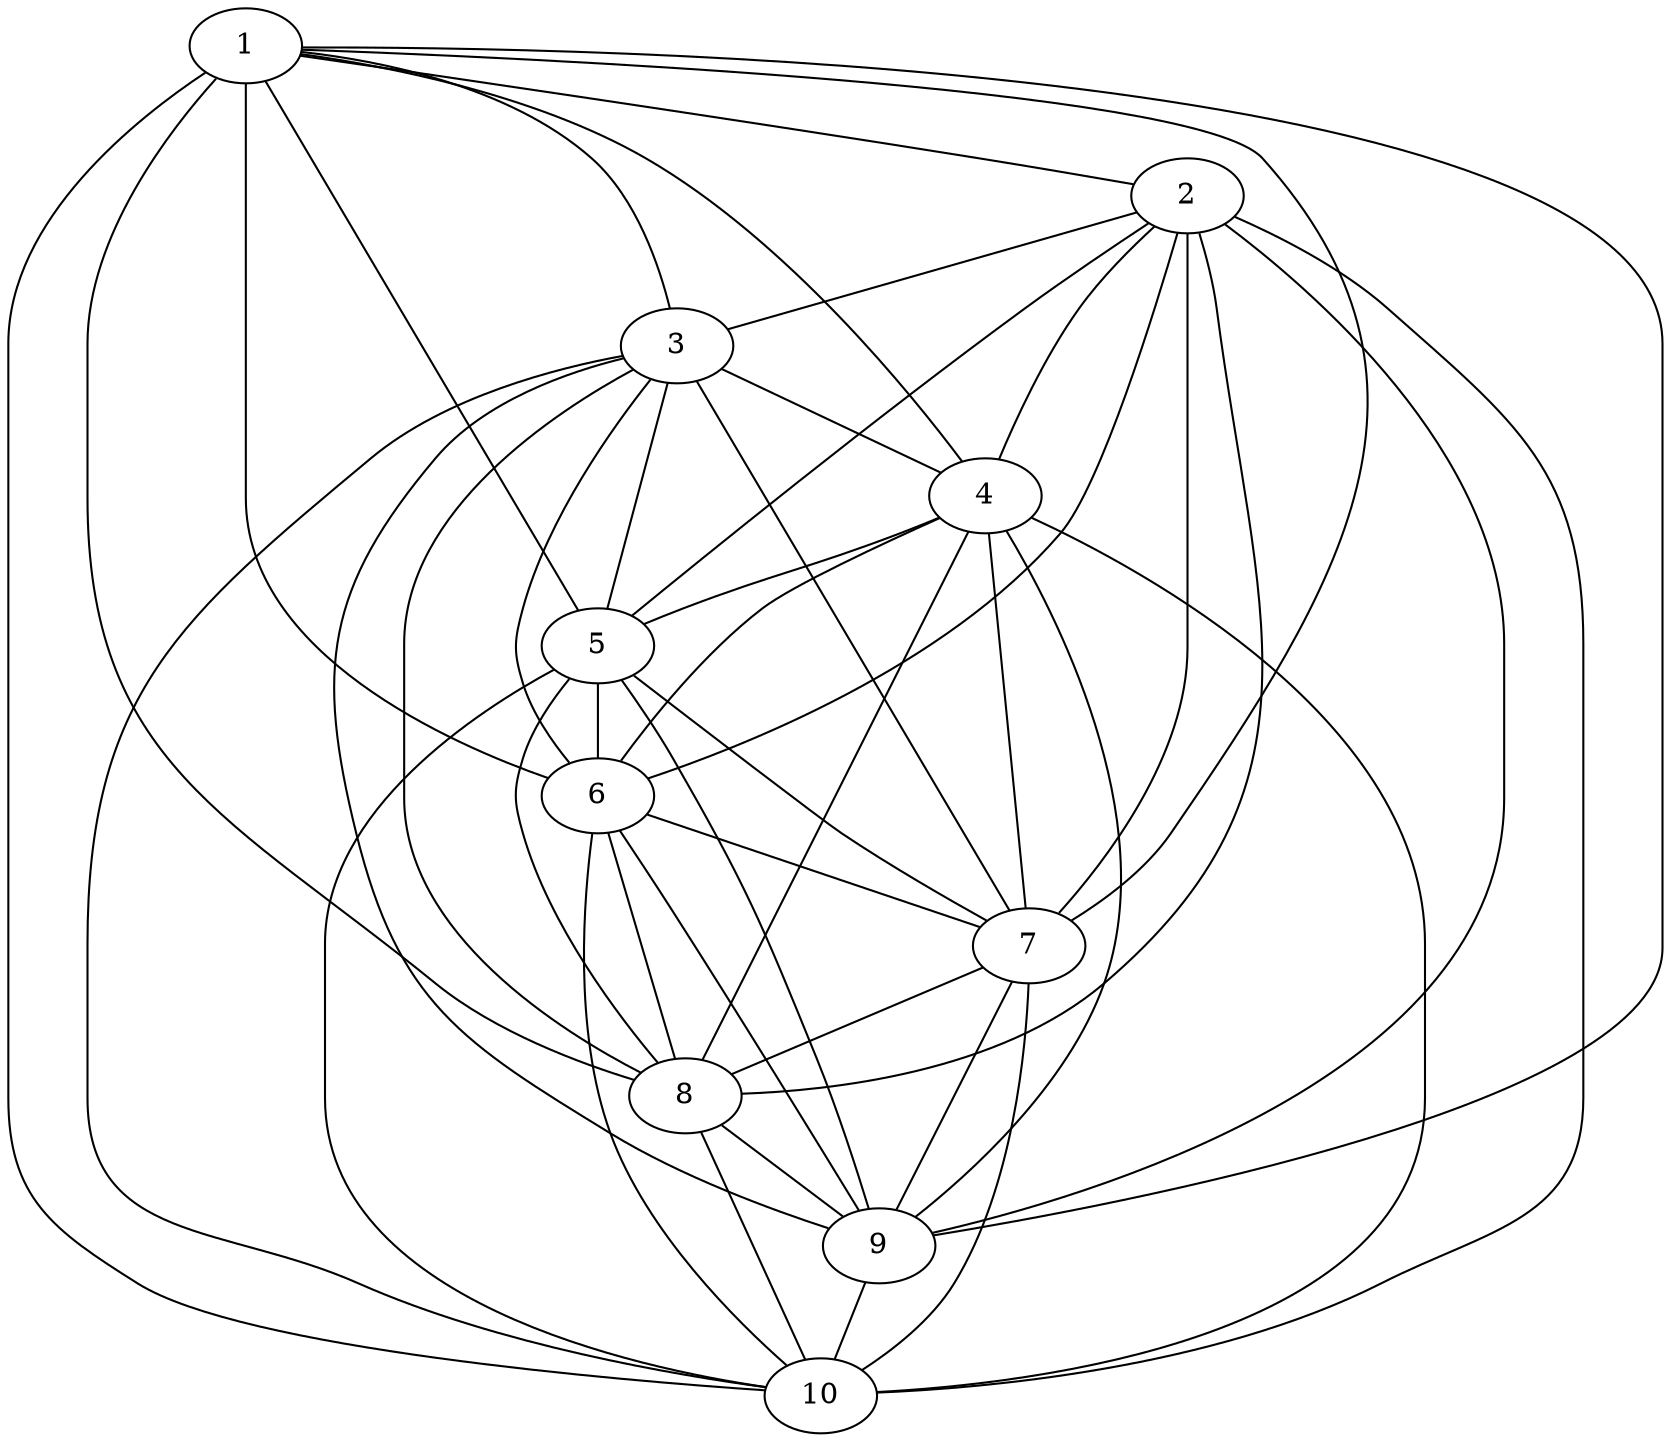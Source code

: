 graph C {
     1 -- 2 [weight=4];
     1 -- 3 [weight=5];
     1 -- 4 [weight=8];
     1 -- 5 [weight=10];
     1 -- 6 [weight=15];
     1 -- 7 [weight=14];
     1 -- 8 [weight=20];
     1 -- 9 [weight=3];
     1 -- 10 [weight=16];
     2 -- 3 [weight=10];
     2 -- 4 [weight=7];
     2 -- 5 [weight=9];
     2 -- 6 [weight=11];
     2 -- 7 [weight=12];
     2 -- 8 [weight=18];
     2 -- 9 [weight=5];
     2 -- 10 [weight=7];
     3 -- 4 [weight=6];
     3 -- 5 [weight=5];
     3 -- 6 [weight=12];
     3 -- 7 [weight=14];
     3 -- 8 [weight=10];
     3 -- 9 [weight=7];
     3 -- 10 [weight=3];
     4 -- 5 [weight=5];
     4 -- 6 [weight=10];
     4 -- 7 [weight=12];
     4 -- 8 [weight=9];
     4 -- 9 [weight=6];
     4 -- 10 [weight=12];
     5 -- 6 [weight=2];
     5 -- 7 [weight=12];
     5 -- 8 [weight=9];
     5 -- 9 [weight=10];
     5 -- 10 [weight=3];
     6 -- 7 [weight=7];
     6 -- 8 [weight=5];
     6 -- 9 [weight=2];
     6 -- 10 [weight=11];
     7 -- 8 [weight=6];
     7 -- 9 [weight=5];
     7 -- 10 [weight=16];
     8 -- 9 [weight=12];
     8 -- 10 [weight=7];
     9 -- 10 [weight=5];
}